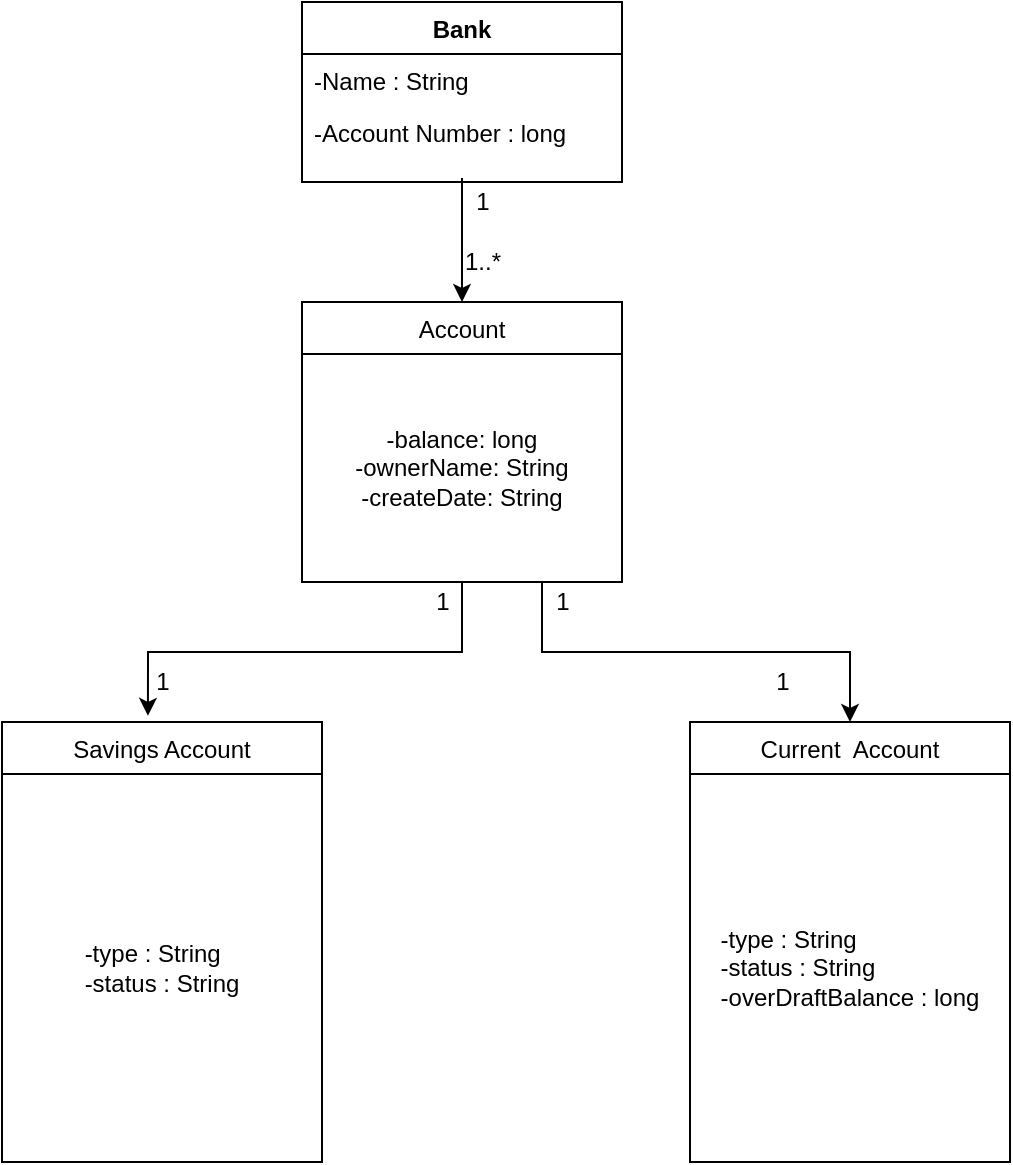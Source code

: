 <mxfile version="14.9.6" type="device"><diagram id="C5RBs43oDa-KdzZeNtuy" name="Page-1"><mxGraphModel dx="1106" dy="405" grid="1" gridSize="10" guides="1" tooltips="1" connect="1" arrows="1" fold="1" page="1" pageScale="1" pageWidth="827" pageHeight="1169" math="0" shadow="0"><root><mxCell id="WIyWlLk6GJQsqaUBKTNV-0"/><mxCell id="WIyWlLk6GJQsqaUBKTNV-1" parent="WIyWlLk6GJQsqaUBKTNV-0"/><mxCell id="zkfFHV4jXpPFQw0GAbJ--0" value="Bank" style="swimlane;fontStyle=1;align=center;verticalAlign=top;childLayout=stackLayout;horizontal=1;startSize=26;horizontalStack=0;resizeParent=1;resizeLast=0;collapsible=1;marginBottom=0;rounded=0;shadow=0;strokeWidth=1;" parent="WIyWlLk6GJQsqaUBKTNV-1" vertex="1"><mxGeometry x="220" y="170" width="160" height="90" as="geometry"><mxRectangle x="230" y="140" width="160" height="26" as="alternateBounds"/></mxGeometry></mxCell><mxCell id="zkfFHV4jXpPFQw0GAbJ--1" value="-Name : String" style="text;align=left;verticalAlign=top;spacingLeft=4;spacingRight=4;overflow=hidden;rotatable=0;points=[[0,0.5],[1,0.5]];portConstraint=eastwest;" parent="zkfFHV4jXpPFQw0GAbJ--0" vertex="1"><mxGeometry y="26" width="160" height="26" as="geometry"/></mxCell><mxCell id="zkfFHV4jXpPFQw0GAbJ--2" value="-Account Number : long" style="text;align=left;verticalAlign=top;spacingLeft=4;spacingRight=4;overflow=hidden;rotatable=0;points=[[0,0.5],[1,0.5]];portConstraint=eastwest;rounded=0;shadow=0;html=0;" parent="zkfFHV4jXpPFQw0GAbJ--0" vertex="1"><mxGeometry y="52" width="160" height="26" as="geometry"/></mxCell><mxCell id="ti3pTm4kcedlDuAUeneY-21" style="edgeStyle=orthogonalEdgeStyle;rounded=0;orthogonalLoop=1;jettySize=auto;html=1;exitX=0.5;exitY=1;exitDx=0;exitDy=0;entryX=0.456;entryY=-0.014;entryDx=0;entryDy=0;entryPerimeter=0;" parent="WIyWlLk6GJQsqaUBKTNV-1" source="zkfFHV4jXpPFQw0GAbJ--6" target="ti3pTm4kcedlDuAUeneY-16" edge="1"><mxGeometry relative="1" as="geometry"/></mxCell><mxCell id="zkfFHV4jXpPFQw0GAbJ--6" value="Account" style="swimlane;fontStyle=0;align=center;verticalAlign=top;childLayout=stackLayout;horizontal=1;startSize=26;horizontalStack=0;resizeParent=1;resizeLast=0;collapsible=1;marginBottom=0;rounded=0;shadow=0;strokeWidth=1;" parent="WIyWlLk6GJQsqaUBKTNV-1" vertex="1"><mxGeometry x="220" y="320" width="160" height="140" as="geometry"><mxRectangle x="130" y="380" width="160" height="26" as="alternateBounds"/></mxGeometry></mxCell><mxCell id="ti3pTm4kcedlDuAUeneY-3" value="-balance: long&lt;br&gt;-ownerName: String&lt;br&gt;-createDate: String" style="whiteSpace=wrap;html=1;" parent="zkfFHV4jXpPFQw0GAbJ--6" vertex="1"><mxGeometry y="26" width="160" height="114" as="geometry"/></mxCell><mxCell id="zkfFHV4jXpPFQw0GAbJ--17" value="Current  Account" style="swimlane;fontStyle=0;align=center;verticalAlign=top;childLayout=stackLayout;horizontal=1;startSize=26;horizontalStack=0;resizeParent=1;resizeLast=0;collapsible=1;marginBottom=0;rounded=0;shadow=0;strokeWidth=1;" parent="WIyWlLk6GJQsqaUBKTNV-1" vertex="1"><mxGeometry x="414" y="530" width="160" height="220" as="geometry"><mxRectangle x="550" y="140" width="160" height="26" as="alternateBounds"/></mxGeometry></mxCell><mxCell id="ti3pTm4kcedlDuAUeneY-13" value="&lt;div style=&quot;text-align: justify&quot;&gt;&lt;span&gt;-type : String&lt;/span&gt;&lt;br&gt;&lt;/div&gt;&lt;div style=&quot;text-align: justify&quot;&gt;-status : String&lt;/div&gt;&lt;div style=&quot;text-align: justify&quot;&gt;-overDraftBalance : long&lt;/div&gt;" style="whiteSpace=wrap;html=1;" parent="zkfFHV4jXpPFQw0GAbJ--17" vertex="1"><mxGeometry y="26" width="160" height="194" as="geometry"/></mxCell><mxCell id="ti3pTm4kcedlDuAUeneY-2" value="" style="endArrow=classic;html=1;entryX=0.5;entryY=0;entryDx=0;entryDy=0;" parent="WIyWlLk6GJQsqaUBKTNV-1" target="zkfFHV4jXpPFQw0GAbJ--6" edge="1"><mxGeometry width="50" height="50" relative="1" as="geometry"><mxPoint x="300" y="258" as="sourcePoint"/><mxPoint x="440" y="270" as="targetPoint"/></mxGeometry></mxCell><mxCell id="ti3pTm4kcedlDuAUeneY-16" value="Savings Account" style="swimlane;fontStyle=0;align=center;verticalAlign=top;childLayout=stackLayout;horizontal=1;startSize=26;horizontalStack=0;resizeParent=1;resizeLast=0;collapsible=1;marginBottom=0;rounded=0;shadow=0;strokeWidth=1;" parent="WIyWlLk6GJQsqaUBKTNV-1" vertex="1"><mxGeometry x="70" y="530" width="160" height="220" as="geometry"><mxRectangle x="550" y="140" width="160" height="26" as="alternateBounds"/></mxGeometry></mxCell><mxCell id="ti3pTm4kcedlDuAUeneY-17" value="&lt;div style=&quot;text-align: justify&quot;&gt;&lt;span&gt;-type : String&lt;/span&gt;&lt;br&gt;&lt;/div&gt;&lt;div style=&quot;text-align: justify&quot;&gt;&lt;span&gt;-status : String&lt;/span&gt;&lt;/div&gt;" style="whiteSpace=wrap;html=1;" parent="ti3pTm4kcedlDuAUeneY-16" vertex="1"><mxGeometry y="26" width="160" height="194" as="geometry"/></mxCell><mxCell id="ti3pTm4kcedlDuAUeneY-27" style="edgeStyle=orthogonalEdgeStyle;rounded=0;orthogonalLoop=1;jettySize=auto;html=1;exitX=0.75;exitY=1;exitDx=0;exitDy=0;" parent="WIyWlLk6GJQsqaUBKTNV-1" source="ti3pTm4kcedlDuAUeneY-3" target="zkfFHV4jXpPFQw0GAbJ--17" edge="1"><mxGeometry relative="1" as="geometry"/></mxCell><mxCell id="ti3pTm4kcedlDuAUeneY-28" value="1" style="text;html=1;align=center;verticalAlign=middle;resizable=0;points=[];autosize=1;strokeColor=none;" parent="WIyWlLk6GJQsqaUBKTNV-1" vertex="1"><mxGeometry x="300" y="260" width="20" height="20" as="geometry"/></mxCell><mxCell id="ti3pTm4kcedlDuAUeneY-29" value="1..*" style="text;html=1;align=center;verticalAlign=middle;resizable=0;points=[];autosize=1;strokeColor=none;" parent="WIyWlLk6GJQsqaUBKTNV-1" vertex="1"><mxGeometry x="295" y="290" width="30" height="20" as="geometry"/></mxCell><mxCell id="ti3pTm4kcedlDuAUeneY-30" value="1" style="text;html=1;align=center;verticalAlign=middle;resizable=0;points=[];autosize=1;strokeColor=none;" parent="WIyWlLk6GJQsqaUBKTNV-1" vertex="1"><mxGeometry x="280" y="460" width="20" height="20" as="geometry"/></mxCell><mxCell id="ti3pTm4kcedlDuAUeneY-31" value="1" style="text;html=1;align=center;verticalAlign=middle;resizable=0;points=[];autosize=1;strokeColor=none;" parent="WIyWlLk6GJQsqaUBKTNV-1" vertex="1"><mxGeometry x="140" y="500" width="20" height="20" as="geometry"/></mxCell><mxCell id="ti3pTm4kcedlDuAUeneY-32" value="1" style="text;html=1;align=center;verticalAlign=middle;resizable=0;points=[];autosize=1;strokeColor=none;" parent="WIyWlLk6GJQsqaUBKTNV-1" vertex="1"><mxGeometry x="340" y="460" width="20" height="20" as="geometry"/></mxCell><mxCell id="ti3pTm4kcedlDuAUeneY-33" value="1" style="text;html=1;align=center;verticalAlign=middle;resizable=0;points=[];autosize=1;strokeColor=none;" parent="WIyWlLk6GJQsqaUBKTNV-1" vertex="1"><mxGeometry x="450" y="500" width="20" height="20" as="geometry"/></mxCell></root></mxGraphModel></diagram></mxfile>